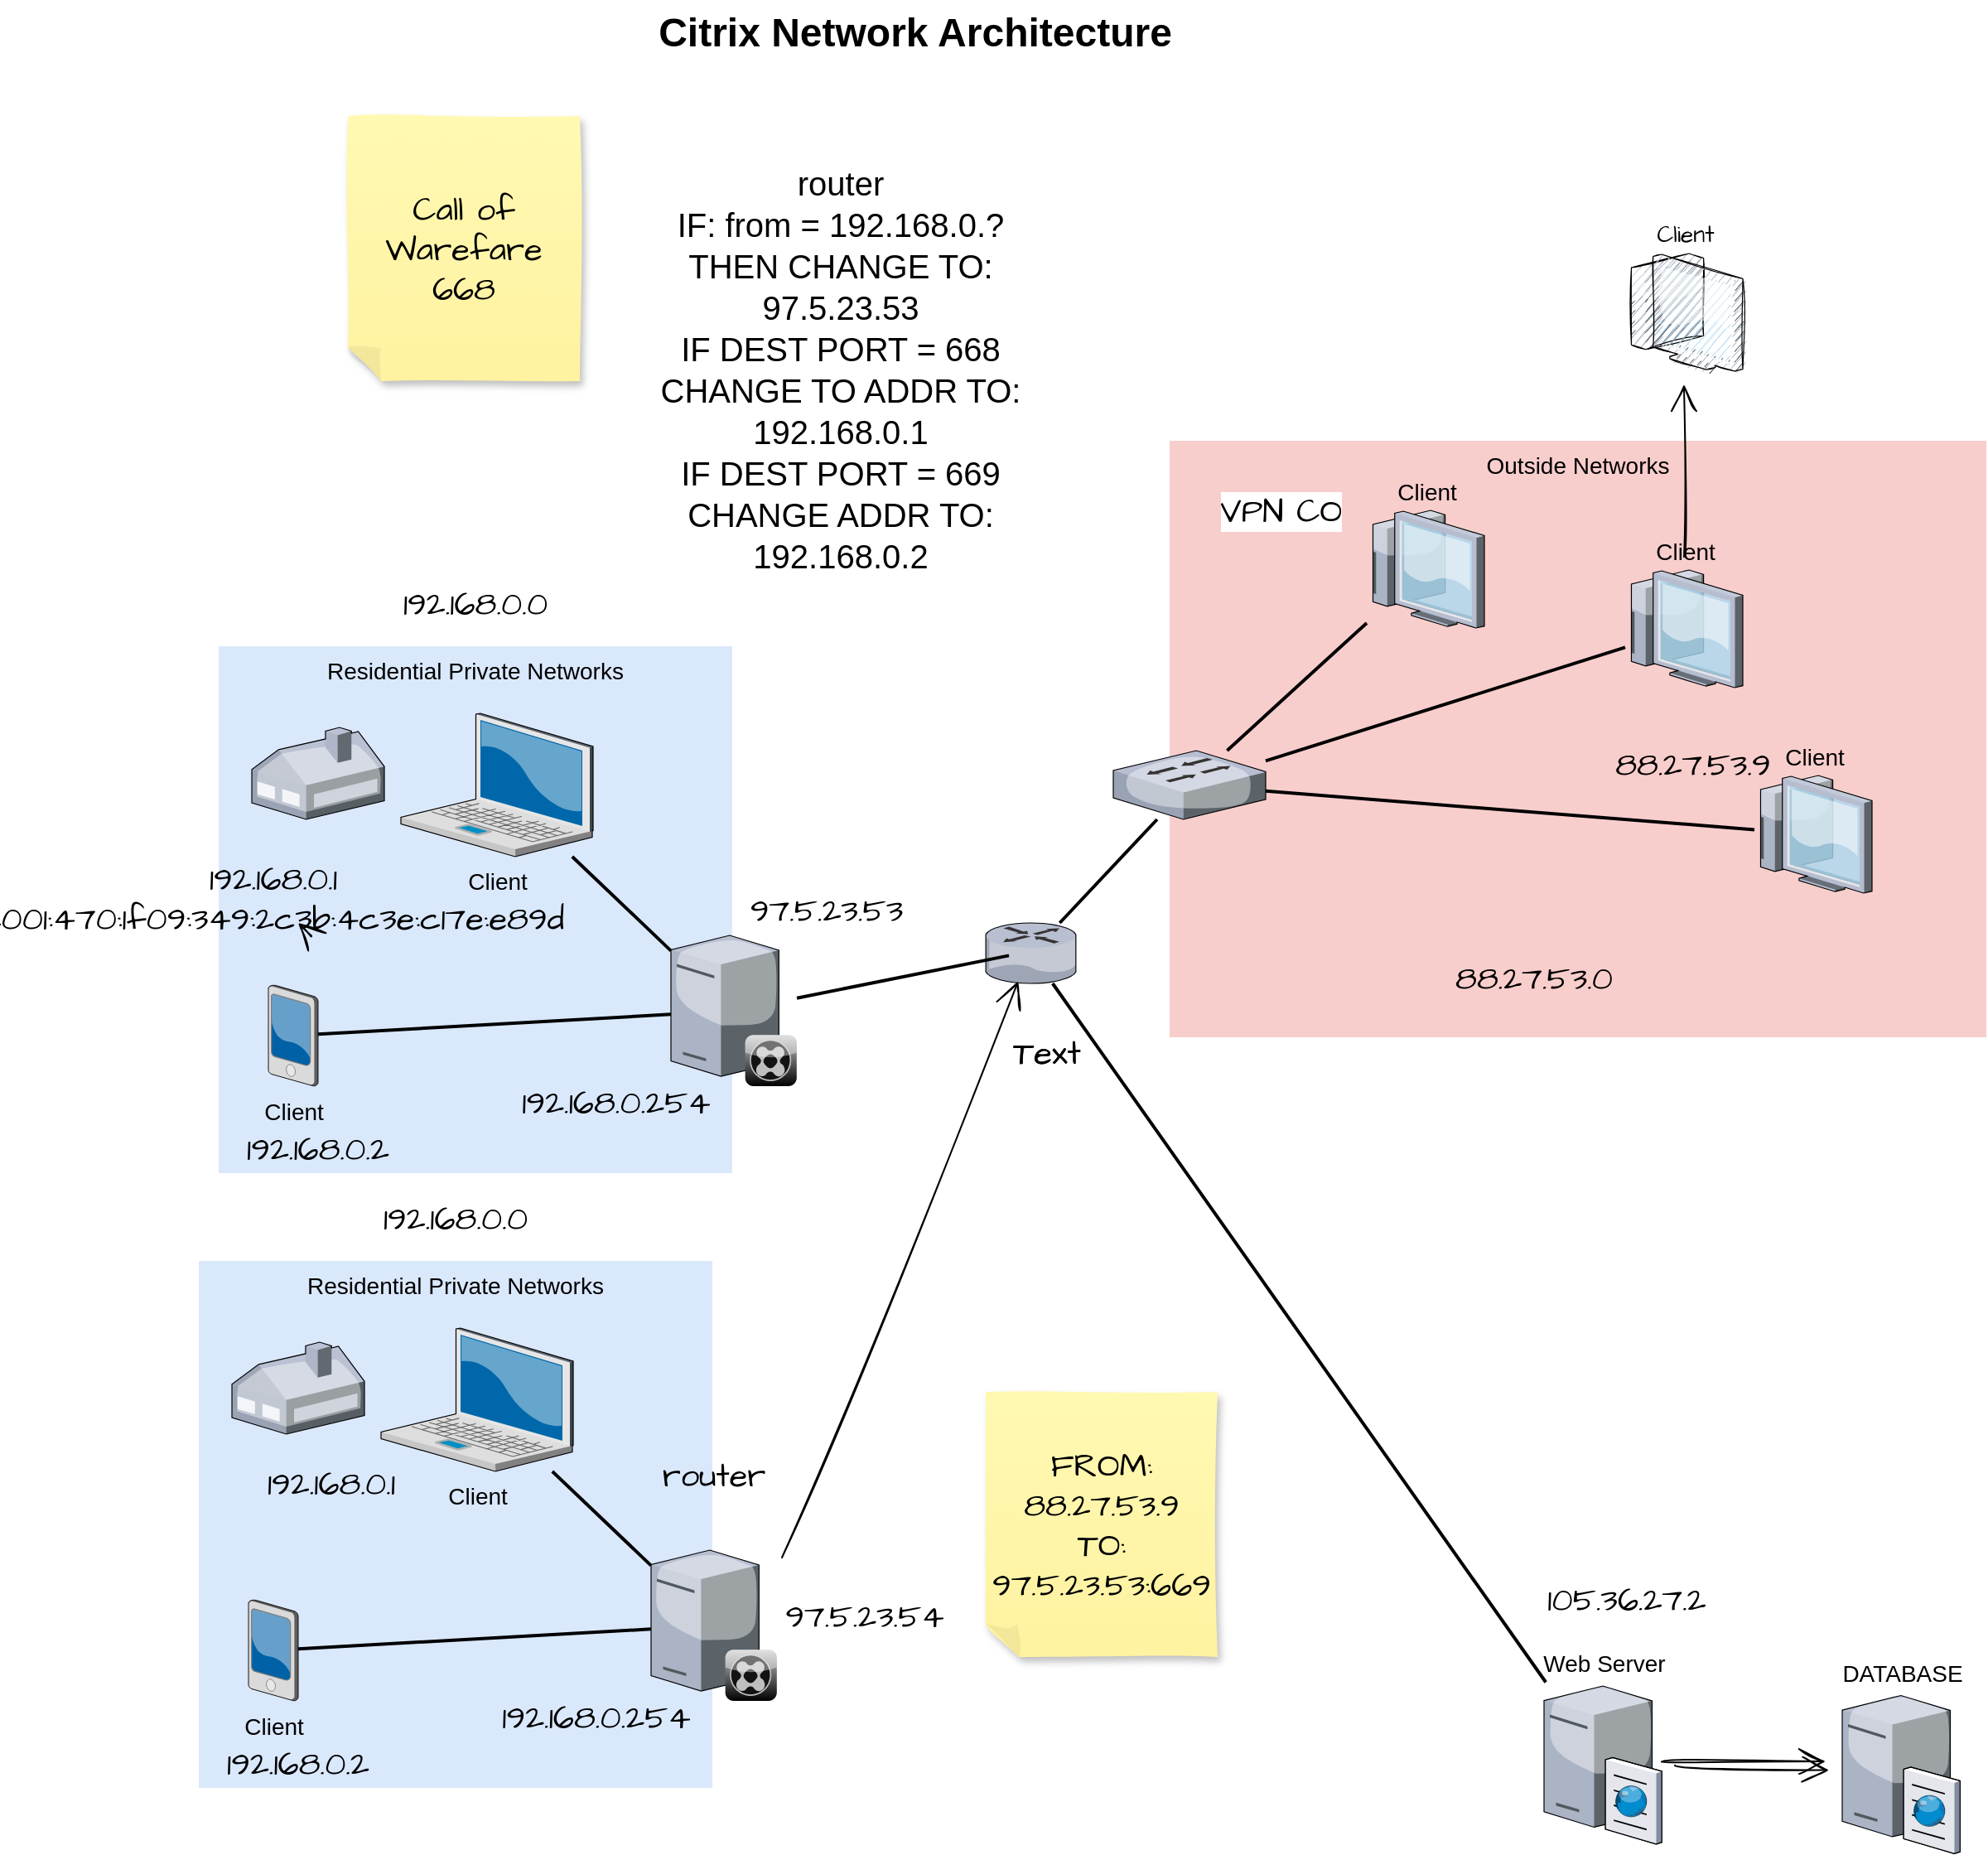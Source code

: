 <mxfile version="15.6.8" type="github">
  <diagram name="Page-1" id="e3a06f82-3646-2815-327d-82caf3d4e204">
    <mxGraphModel dx="2028" dy="1300" grid="1" gridSize="10" guides="1" tooltips="1" connect="1" arrows="1" fold="1" page="1" pageScale="1.5" pageWidth="1169" pageHeight="826" background="none" math="0" shadow="0">
      <root>
        <mxCell id="0" style=";html=1;" />
        <mxCell id="1" style=";html=1;" parent="0" />
        <mxCell id="6a7d8f32e03d9370-61" value="Outside Networks" style="whiteSpace=wrap;html=1;fillColor=#f8cecc;fontSize=14;strokeColor=none;verticalAlign=top;" parent="1" vertex="1">
          <mxGeometry x="1084" y="296" width="493" height="360" as="geometry" />
        </mxCell>
        <mxCell id="6a7d8f32e03d9370-58" value="Residential Private Networks" style="whiteSpace=wrap;html=1;fillColor=#dae8fc;fontSize=14;strokeColor=none;verticalAlign=top;" parent="1" vertex="1">
          <mxGeometry x="510" y="420" width="310" height="318" as="geometry" />
        </mxCell>
        <mxCell id="6a7d8f32e03d9370-36" style="edgeStyle=none;rounded=0;html=1;startSize=10;endSize=10;jettySize=auto;orthogonalLoop=1;fontSize=14;endArrow=none;endFill=0;strokeWidth=2;" parent="1" source="6a7d8f32e03d9370-1" target="6a7d8f32e03d9370-14" edge="1">
          <mxGeometry relative="1" as="geometry" />
        </mxCell>
        <mxCell id="6a7d8f32e03d9370-1" value="Client" style="verticalLabelPosition=bottom;aspect=fixed;html=1;verticalAlign=top;strokeColor=none;shape=mxgraph.citrix.laptop_2;fillColor=#66B2FF;gradientColor=#0066CC;fontSize=14;" parent="1" vertex="1">
          <mxGeometry x="620.0" y="460.5" width="116" height="86.5" as="geometry" />
        </mxCell>
        <mxCell id="6a7d8f32e03d9370-37" style="edgeStyle=none;rounded=0;html=1;startSize=10;endSize=10;jettySize=auto;orthogonalLoop=1;fontSize=14;endArrow=none;endFill=0;strokeWidth=2;" parent="1" source="6a7d8f32e03d9370-6" target="6a7d8f32e03d9370-14" edge="1">
          <mxGeometry relative="1" as="geometry" />
        </mxCell>
        <mxCell id="6a7d8f32e03d9370-6" value="Client" style="verticalLabelPosition=bottom;aspect=fixed;html=1;verticalAlign=top;strokeColor=none;shape=mxgraph.citrix.pda;fillColor=#66B2FF;gradientColor=#0066CC;fontSize=14;" parent="1" vertex="1">
          <mxGeometry x="540" y="624.5" width="30" height="61" as="geometry" />
        </mxCell>
        <mxCell id="6a7d8f32e03d9370-51" style="edgeStyle=none;rounded=0;html=1;startSize=10;endSize=10;jettySize=auto;orthogonalLoop=1;fontSize=14;endArrow=none;endFill=0;strokeWidth=2;" parent="1" source="6a7d8f32e03d9370-13" target="6a7d8f32e03d9370-15" edge="1">
          <mxGeometry relative="1" as="geometry" />
        </mxCell>
        <mxCell id="6a7d8f32e03d9370-52" style="edgeStyle=none;rounded=0;html=1;startSize=10;endSize=10;jettySize=auto;orthogonalLoop=1;fontSize=14;endArrow=none;endFill=0;strokeWidth=2;" parent="1" source="6a7d8f32e03d9370-13" target="6a7d8f32e03d9370-26" edge="1">
          <mxGeometry relative="1" as="geometry" />
        </mxCell>
        <mxCell id="6a7d8f32e03d9370-13" value="" style="verticalLabelPosition=bottom;aspect=fixed;html=1;verticalAlign=top;strokeColor=none;shape=mxgraph.citrix.router;fillColor=#66B2FF;gradientColor=#0066CC;fontSize=14;" parent="1" vertex="1">
          <mxGeometry x="973" y="587" width="55" height="36.5" as="geometry" />
        </mxCell>
        <mxCell id="6a7d8f32e03d9370-38" style="edgeStyle=none;rounded=0;html=1;startSize=10;endSize=10;jettySize=auto;orthogonalLoop=1;fontSize=14;endArrow=none;endFill=0;strokeWidth=2;entryX=0.255;entryY=0.539;entryDx=0;entryDy=0;entryPerimeter=0;" parent="1" source="6a7d8f32e03d9370-14" target="6a7d8f32e03d9370-13" edge="1">
          <mxGeometry relative="1" as="geometry">
            <mxPoint x="675" y="902" as="targetPoint" />
            <Array as="points" />
          </mxGeometry>
        </mxCell>
        <mxCell id="6a7d8f32e03d9370-14" value="" style="verticalLabelPosition=bottom;aspect=fixed;html=1;verticalAlign=top;strokeColor=none;shape=mxgraph.citrix.xenclient_synchronizer;fillColor=#CCCCCC;gradientColor=#000000;gradientDirection=south;fontSize=14;" parent="1" vertex="1">
          <mxGeometry x="783.0" y="594.5" width="76" height="91" as="geometry" />
        </mxCell>
        <mxCell id="-97BFzm_KFgKQTm4JAnl-47" value="" style="edgeStyle=none;curved=1;rounded=0;sketch=1;hachureGap=4;orthogonalLoop=1;jettySize=auto;html=1;fontFamily=Architects Daughter;fontSource=https%3A%2F%2Ffonts.googleapis.com%2Fcss%3Ffamily%3DArchitects%2BDaughter;fontSize=16;endArrow=open;startSize=14;endSize=14;sourcePerimeterSpacing=8;targetPerimeterSpacing=8;" parent="1" source="6a7d8f32e03d9370-15" target="-97BFzm_KFgKQTm4JAnl-44" edge="1">
          <mxGeometry relative="1" as="geometry" />
        </mxCell>
        <mxCell id="6a7d8f32e03d9370-15" value="Web Server" style="verticalLabelPosition=top;aspect=fixed;html=1;verticalAlign=bottom;strokeColor=none;shape=mxgraph.citrix.cache_server;fillColor=#66B2FF;gradientColor=#0066CC;fontSize=14;labelPosition=center;align=center;" parent="1" vertex="1">
          <mxGeometry x="1310" y="1045.25" width="71" height="97.5" as="geometry" />
        </mxCell>
        <mxCell id="6a7d8f32e03d9370-23" value="" style="verticalLabelPosition=bottom;aspect=fixed;html=1;verticalAlign=top;strokeColor=none;shape=mxgraph.citrix.home_office;fillColor=#66B2FF;gradientColor=#0066CC;fontSize=14;" parent="1" vertex="1">
          <mxGeometry x="530" y="469" width="80" height="55.5" as="geometry" />
        </mxCell>
        <mxCell id="6a7d8f32e03d9370-53" style="edgeStyle=none;rounded=0;html=1;startSize=10;endSize=10;jettySize=auto;orthogonalLoop=1;fontSize=14;endArrow=none;endFill=0;strokeWidth=2;" parent="1" source="6a7d8f32e03d9370-26" target="6a7d8f32e03d9370-29" edge="1">
          <mxGeometry relative="1" as="geometry" />
        </mxCell>
        <mxCell id="6a7d8f32e03d9370-54" style="edgeStyle=none;rounded=0;html=1;startSize=10;endSize=10;jettySize=auto;orthogonalLoop=1;fontSize=14;endArrow=none;endFill=0;strokeWidth=2;" parent="1" source="6a7d8f32e03d9370-26" target="6a7d8f32e03d9370-28" edge="1">
          <mxGeometry relative="1" as="geometry" />
        </mxCell>
        <mxCell id="6a7d8f32e03d9370-55" style="edgeStyle=none;rounded=0;html=1;startSize=10;endSize=10;jettySize=auto;orthogonalLoop=1;fontSize=14;endArrow=none;endFill=0;strokeWidth=2;" parent="1" source="6a7d8f32e03d9370-26" target="6a7d8f32e03d9370-27" edge="1">
          <mxGeometry relative="1" as="geometry" />
        </mxCell>
        <mxCell id="6a7d8f32e03d9370-26" value="" style="verticalLabelPosition=bottom;aspect=fixed;html=1;verticalAlign=top;strokeColor=none;shape=mxgraph.citrix.switch;fillColor=#66B2FF;gradientColor=#0066CC;fontSize=14;" parent="1" vertex="1">
          <mxGeometry x="1050" y="483" width="92" height="41.5" as="geometry" />
        </mxCell>
        <mxCell id="6a7d8f32e03d9370-27" value="Client" style="verticalLabelPosition=top;aspect=fixed;html=1;verticalAlign=bottom;strokeColor=none;shape=mxgraph.citrix.thin_client;fillColor=#66B2FF;gradientColor=#0066CC;fontSize=14;labelPosition=center;align=center;" parent="1" vertex="1">
          <mxGeometry x="1437" y="498" width="71" height="71" as="geometry" />
        </mxCell>
        <mxCell id="-97BFzm_KFgKQTm4JAnl-29" value="" style="edgeStyle=none;curved=1;rounded=0;sketch=1;hachureGap=4;orthogonalLoop=1;jettySize=auto;html=1;fontFamily=Architects Daughter;fontSource=https%3A%2F%2Ffonts.googleapis.com%2Fcss%3Ffamily%3DArchitects%2BDaughter;fontSize=16;endArrow=open;startSize=14;endSize=14;sourcePerimeterSpacing=8;targetPerimeterSpacing=8;" parent="1" source="6a7d8f32e03d9370-28" target="-97BFzm_KFgKQTm4JAnl-28" edge="1">
          <mxGeometry relative="1" as="geometry" />
        </mxCell>
        <mxCell id="-97BFzm_KFgKQTm4JAnl-30" value="VPN CO" style="edgeLabel;html=1;align=center;verticalAlign=middle;resizable=0;points=[];fontSize=20;fontFamily=Architects Daughter;" parent="-97BFzm_KFgKQTm4JAnl-29" vertex="1" connectable="0">
          <mxGeometry x="-0.251" y="3" relative="1" as="geometry">
            <mxPoint x="-241" y="11" as="offset" />
          </mxGeometry>
        </mxCell>
        <mxCell id="6a7d8f32e03d9370-28" value="Client" style="verticalLabelPosition=top;aspect=fixed;html=1;verticalAlign=bottom;strokeColor=none;shape=mxgraph.citrix.thin_client;fillColor=#66B2FF;gradientColor=#0066CC;fontSize=14;labelPosition=center;align=center;" parent="1" vertex="1">
          <mxGeometry x="1359" y="374" width="71" height="71" as="geometry" />
        </mxCell>
        <mxCell id="6a7d8f32e03d9370-29" value="Client" style="verticalLabelPosition=top;aspect=fixed;html=1;verticalAlign=bottom;strokeColor=none;shape=mxgraph.citrix.thin_client;fillColor=#66B2FF;gradientColor=#0066CC;fontSize=14;labelPosition=center;align=center;" parent="1" vertex="1">
          <mxGeometry x="1203" y="338" width="71" height="71" as="geometry" />
        </mxCell>
        <mxCell id="6a7d8f32e03d9370-62" value="Citrix Network Architecture" style="text;strokeColor=none;fillColor=none;html=1;fontSize=24;fontStyle=1;verticalAlign=middle;align=center;" parent="1" vertex="1">
          <mxGeometry x="499" y="30" width="861" height="40" as="geometry" />
        </mxCell>
        <mxCell id="-97BFzm_KFgKQTm4JAnl-1" value="&lt;div&gt;&lt;font face=&quot;Helvetica&quot;&gt;router&lt;/font&gt;&lt;/div&gt;&lt;div&gt;&lt;font face=&quot;Helvetica&quot;&gt;IF: from = 192.168.0.?&lt;/font&gt;&lt;/div&gt;&lt;div&gt;&lt;font face=&quot;Helvetica&quot;&gt;THEN CHANGE TO:&lt;/font&gt;&lt;/div&gt;&lt;div&gt;&lt;font face=&quot;Helvetica&quot;&gt;97.5.23.53&lt;/font&gt;&lt;/div&gt;&lt;div&gt;&lt;font face=&quot;Helvetica&quot;&gt;IF DEST PORT = 668&lt;/font&gt;&lt;/div&gt;&lt;div&gt;&lt;font face=&quot;Helvetica&quot;&gt;CHANGE TO ADDR TO: 192.168.0.1&lt;/font&gt;&lt;/div&gt;&lt;div&gt;&lt;font face=&quot;Helvetica&quot;&gt;IF DEST PORT = 669&lt;/font&gt;&lt;/div&gt;&lt;div&gt;&lt;font face=&quot;Helvetica&quot;&gt;CHANGE ADDR TO: 192.168.0.2&lt;br&gt;&lt;/font&gt;&lt;/div&gt;" style="text;strokeColor=none;fillColor=none;html=1;align=center;verticalAlign=middle;whiteSpace=wrap;rounded=0;sketch=1;hachureGap=4;pointerEvents=0;fontFamily=Architects Daughter;fontSource=https%3A%2F%2Ffonts.googleapis.com%2Fcss%3Ffamily%3DArchitects%2BDaughter;fontSize=20;" parent="1" vertex="1">
          <mxGeometry x="750" y="210" width="271" height="86" as="geometry" />
        </mxCell>
        <mxCell id="-97BFzm_KFgKQTm4JAnl-2" value="192.168.0.0" style="text;strokeColor=none;fillColor=none;html=1;align=center;verticalAlign=middle;whiteSpace=wrap;rounded=0;sketch=1;hachureGap=4;pointerEvents=0;fontFamily=Architects Daughter;fontSource=https%3A%2F%2Ffonts.googleapis.com%2Fcss%3Ffamily%3DArchitects%2BDaughter;fontSize=20;" parent="1" vertex="1">
          <mxGeometry x="635" y="379" width="60" height="30" as="geometry" />
        </mxCell>
        <mxCell id="-97BFzm_KFgKQTm4JAnl-3" value="&lt;div&gt;192.168.0.1&lt;/div&gt;&lt;div&gt;2001:470:1f09:349:2c3b:4c3e:c17e:e89d&lt;br&gt;&lt;/div&gt;" style="text;strokeColor=none;fillColor=none;html=1;align=center;verticalAlign=middle;whiteSpace=wrap;rounded=0;sketch=1;hachureGap=4;pointerEvents=0;fontFamily=Architects Daughter;fontSource=https%3A%2F%2Ffonts.googleapis.com%2Fcss%3Ffamily%3DArchitects%2BDaughter;fontSize=20;" parent="1" vertex="1">
          <mxGeometry x="513" y="557" width="60" height="30" as="geometry" />
        </mxCell>
        <mxCell id="-97BFzm_KFgKQTm4JAnl-4" value="192.168.0.2" style="text;strokeColor=none;fillColor=none;html=1;align=center;verticalAlign=middle;whiteSpace=wrap;rounded=0;sketch=1;hachureGap=4;pointerEvents=0;fontFamily=Architects Daughter;fontSource=https%3A%2F%2Ffonts.googleapis.com%2Fcss%3Ffamily%3DArchitects%2BDaughter;fontSize=20;" parent="1" vertex="1">
          <mxGeometry x="540" y="708" width="60" height="30" as="geometry" />
        </mxCell>
        <mxCell id="-97BFzm_KFgKQTm4JAnl-5" value="192.168.0.254" style="text;strokeColor=none;fillColor=none;html=1;align=center;verticalAlign=middle;whiteSpace=wrap;rounded=0;sketch=1;hachureGap=4;pointerEvents=0;fontFamily=Architects Daughter;fontSource=https%3A%2F%2Ffonts.googleapis.com%2Fcss%3Ffamily%3DArchitects%2BDaughter;fontSize=20;" parent="1" vertex="1">
          <mxGeometry x="720" y="680" width="60" height="30" as="geometry" />
        </mxCell>
        <mxCell id="-97BFzm_KFgKQTm4JAnl-6" value="97.5.23.53" style="text;strokeColor=none;fillColor=none;html=1;align=center;verticalAlign=middle;whiteSpace=wrap;rounded=0;sketch=1;hachureGap=4;pointerEvents=0;fontFamily=Architects Daughter;fontSource=https%3A%2F%2Ffonts.googleapis.com%2Fcss%3Ffamily%3DArchitects%2BDaughter;fontSize=20;" parent="1" vertex="1">
          <mxGeometry x="847" y="564" width="60" height="30" as="geometry" />
        </mxCell>
        <mxCell id="-97BFzm_KFgKQTm4JAnl-7" value="105.36.27.2" style="text;strokeColor=none;fillColor=none;html=1;align=center;verticalAlign=middle;whiteSpace=wrap;rounded=0;sketch=1;hachureGap=4;pointerEvents=0;fontFamily=Architects Daughter;fontSource=https%3A%2F%2Ffonts.googleapis.com%2Fcss%3Ffamily%3DArchitects%2BDaughter;fontSize=20;" parent="1" vertex="1">
          <mxGeometry x="1330" y="980" width="60" height="30" as="geometry" />
        </mxCell>
        <mxCell id="-97BFzm_KFgKQTm4JAnl-8" value="88.27.53.0" style="text;strokeColor=none;fillColor=none;html=1;align=center;verticalAlign=middle;whiteSpace=wrap;rounded=0;sketch=1;hachureGap=4;pointerEvents=0;fontFamily=Architects Daughter;fontSource=https%3A%2F%2Ffonts.googleapis.com%2Fcss%3Ffamily%3DArchitects%2BDaughter;fontSize=20;" parent="1" vertex="1">
          <mxGeometry x="1274" y="605" width="60" height="30" as="geometry" />
        </mxCell>
        <mxCell id="-97BFzm_KFgKQTm4JAnl-9" value="Residential Private Networks" style="whiteSpace=wrap;html=1;fillColor=#dae8fc;fontSize=14;strokeColor=none;verticalAlign=top;" parent="1" vertex="1">
          <mxGeometry x="498" y="791" width="310" height="318" as="geometry" />
        </mxCell>
        <mxCell id="-97BFzm_KFgKQTm4JAnl-10" style="edgeStyle=none;rounded=0;html=1;startSize=10;endSize=10;jettySize=auto;orthogonalLoop=1;fontSize=14;endArrow=none;endFill=0;strokeWidth=2;" parent="1" source="-97BFzm_KFgKQTm4JAnl-11" target="-97BFzm_KFgKQTm4JAnl-14" edge="1">
          <mxGeometry relative="1" as="geometry" />
        </mxCell>
        <mxCell id="-97BFzm_KFgKQTm4JAnl-11" value="Client" style="verticalLabelPosition=bottom;aspect=fixed;html=1;verticalAlign=top;strokeColor=none;shape=mxgraph.citrix.laptop_2;fillColor=#66B2FF;gradientColor=#0066CC;fontSize=14;" parent="1" vertex="1">
          <mxGeometry x="608.0" y="831.5" width="116" height="86.5" as="geometry" />
        </mxCell>
        <mxCell id="-97BFzm_KFgKQTm4JAnl-12" style="edgeStyle=none;rounded=0;html=1;startSize=10;endSize=10;jettySize=auto;orthogonalLoop=1;fontSize=14;endArrow=none;endFill=0;strokeWidth=2;" parent="1" source="-97BFzm_KFgKQTm4JAnl-13" target="-97BFzm_KFgKQTm4JAnl-14" edge="1">
          <mxGeometry relative="1" as="geometry" />
        </mxCell>
        <mxCell id="-97BFzm_KFgKQTm4JAnl-13" value="Client" style="verticalLabelPosition=bottom;aspect=fixed;html=1;verticalAlign=top;strokeColor=none;shape=mxgraph.citrix.pda;fillColor=#66B2FF;gradientColor=#0066CC;fontSize=14;" parent="1" vertex="1">
          <mxGeometry x="528" y="995.5" width="30" height="61" as="geometry" />
        </mxCell>
        <mxCell id="-97BFzm_KFgKQTm4JAnl-14" value="" style="verticalLabelPosition=bottom;aspect=fixed;html=1;verticalAlign=top;strokeColor=none;shape=mxgraph.citrix.xenclient_synchronizer;fillColor=#CCCCCC;gradientColor=#000000;gradientDirection=south;fontSize=14;" parent="1" vertex="1">
          <mxGeometry x="771.0" y="965.5" width="76" height="91" as="geometry" />
        </mxCell>
        <mxCell id="-97BFzm_KFgKQTm4JAnl-15" value="" style="verticalLabelPosition=bottom;aspect=fixed;html=1;verticalAlign=top;strokeColor=none;shape=mxgraph.citrix.home_office;fillColor=#66B2FF;gradientColor=#0066CC;fontSize=14;" parent="1" vertex="1">
          <mxGeometry x="518" y="840" width="80" height="55.5" as="geometry" />
        </mxCell>
        <mxCell id="-97BFzm_KFgKQTm4JAnl-16" value="router" style="text;strokeColor=none;fillColor=none;html=1;align=center;verticalAlign=middle;whiteSpace=wrap;rounded=0;sketch=1;hachureGap=4;pointerEvents=0;fontFamily=Architects Daughter;fontSource=https%3A%2F%2Ffonts.googleapis.com%2Fcss%3Ffamily%3DArchitects%2BDaughter;fontSize=20;" parent="1" vertex="1">
          <mxGeometry x="779" y="905" width="60" height="30" as="geometry" />
        </mxCell>
        <mxCell id="-97BFzm_KFgKQTm4JAnl-17" value="192.168.0.0" style="text;strokeColor=none;fillColor=none;html=1;align=center;verticalAlign=middle;whiteSpace=wrap;rounded=0;sketch=1;hachureGap=4;pointerEvents=0;fontFamily=Architects Daughter;fontSource=https%3A%2F%2Ffonts.googleapis.com%2Fcss%3Ffamily%3DArchitects%2BDaughter;fontSize=20;" parent="1" vertex="1">
          <mxGeometry x="623" y="750" width="60" height="30" as="geometry" />
        </mxCell>
        <mxCell id="-97BFzm_KFgKQTm4JAnl-18" value="192.168.0.1" style="text;strokeColor=none;fillColor=none;html=1;align=center;verticalAlign=middle;whiteSpace=wrap;rounded=0;sketch=1;hachureGap=4;pointerEvents=0;fontFamily=Architects Daughter;fontSource=https%3A%2F%2Ffonts.googleapis.com%2Fcss%3Ffamily%3DArchitects%2BDaughter;fontSize=20;" parent="1" vertex="1">
          <mxGeometry x="548" y="910" width="60" height="30" as="geometry" />
        </mxCell>
        <mxCell id="-97BFzm_KFgKQTm4JAnl-19" value="192.168.0.2" style="text;strokeColor=none;fillColor=none;html=1;align=center;verticalAlign=middle;whiteSpace=wrap;rounded=0;sketch=1;hachureGap=4;pointerEvents=0;fontFamily=Architects Daughter;fontSource=https%3A%2F%2Ffonts.googleapis.com%2Fcss%3Ffamily%3DArchitects%2BDaughter;fontSize=20;" parent="1" vertex="1">
          <mxGeometry x="528" y="1079" width="60" height="30" as="geometry" />
        </mxCell>
        <mxCell id="-97BFzm_KFgKQTm4JAnl-20" value="192.168.0.254" style="text;strokeColor=none;fillColor=none;html=1;align=center;verticalAlign=middle;whiteSpace=wrap;rounded=0;sketch=1;hachureGap=4;pointerEvents=0;fontFamily=Architects Daughter;fontSource=https%3A%2F%2Ffonts.googleapis.com%2Fcss%3Ffamily%3DArchitects%2BDaughter;fontSize=20;" parent="1" vertex="1">
          <mxGeometry x="708" y="1051" width="60" height="30" as="geometry" />
        </mxCell>
        <mxCell id="-97BFzm_KFgKQTm4JAnl-22" value="" style="edgeStyle=none;orthogonalLoop=1;jettySize=auto;html=1;rounded=0;sketch=1;hachureGap=4;fontFamily=Architects Daughter;fontSource=https%3A%2F%2Ffonts.googleapis.com%2Fcss%3Ffamily%3DArchitects%2BDaughter;fontSize=16;endArrow=open;startSize=14;endSize=14;sourcePerimeterSpacing=8;targetPerimeterSpacing=8;curved=1;entryX=0.356;entryY=0.965;entryDx=0;entryDy=0;entryPerimeter=0;" parent="1" target="6a7d8f32e03d9370-13" edge="1">
          <mxGeometry width="120" relative="1" as="geometry">
            <mxPoint x="850" y="970" as="sourcePoint" />
            <mxPoint x="880" y="680" as="targetPoint" />
            <Array as="points">
              <mxPoint x="900" y="860" />
            </Array>
          </mxGeometry>
        </mxCell>
        <mxCell id="-97BFzm_KFgKQTm4JAnl-24" value="97.5.23.54" style="text;strokeColor=none;fillColor=none;html=1;align=center;verticalAlign=middle;whiteSpace=wrap;rounded=0;sketch=1;hachureGap=4;pointerEvents=0;fontFamily=Architects Daughter;fontSource=https%3A%2F%2Ffonts.googleapis.com%2Fcss%3Ffamily%3DArchitects%2BDaughter;fontSize=20;" parent="1" vertex="1">
          <mxGeometry x="870" y="990" width="60" height="30" as="geometry" />
        </mxCell>
        <mxCell id="-97BFzm_KFgKQTm4JAnl-25" value="&lt;div&gt;FROM: 88.27.53.9&lt;/div&gt;&lt;div&gt;TO: 97.5.23.53:669&lt;br&gt;&lt;/div&gt;" style="shape=note;whiteSpace=wrap;html=1;backgroundOutline=1;fontColor=#000000;darkOpacity=0.05;fillColor=#FFF9B2;strokeColor=none;fillStyle=solid;direction=west;gradientDirection=north;gradientColor=#FFF2A1;shadow=1;size=20;pointerEvents=1;sketch=1;hachureGap=4;fontFamily=Architects Daughter;fontSource=https%3A%2F%2Ffonts.googleapis.com%2Fcss%3Ffamily%3DArchitects%2BDaughter;fontSize=20;" parent="1" vertex="1">
          <mxGeometry x="973" y="870" width="140" height="160" as="geometry" />
        </mxCell>
        <mxCell id="-97BFzm_KFgKQTm4JAnl-28" value="Client" style="verticalLabelPosition=top;aspect=fixed;html=1;verticalAlign=bottom;strokeColor=none;shape=mxgraph.citrix.thin_client;fillColor=#66B2FF;gradientColor=#0066CC;fontSize=14;labelPosition=center;align=center;sketch=1;hachureGap=4;pointerEvents=0;fontFamily=Architects Daughter;fontSource=https%3A%2F%2Ffonts.googleapis.com%2Fcss%3Ffamily%3DArchitects%2BDaughter;" parent="1" vertex="1">
          <mxGeometry x="1359" y="183" width="71" height="71" as="geometry" />
        </mxCell>
        <mxCell id="-97BFzm_KFgKQTm4JAnl-38" value="&lt;div&gt;Call of Warefare&lt;/div&gt;&lt;div&gt;668&lt;br&gt;&lt;/div&gt;" style="shape=note;whiteSpace=wrap;html=1;backgroundOutline=1;fontColor=#000000;darkOpacity=0.05;fillColor=#FFF9B2;strokeColor=none;fillStyle=solid;direction=west;gradientDirection=north;gradientColor=#FFF2A1;shadow=1;size=20;pointerEvents=1;sketch=1;hachureGap=4;fontFamily=Architects Daughter;fontSource=https%3A%2F%2Ffonts.googleapis.com%2Fcss%3Ffamily%3DArchitects%2BDaughter;fontSize=20;" parent="1" vertex="1">
          <mxGeometry x="588" y="100" width="140" height="160" as="geometry" />
        </mxCell>
        <mxCell id="-97BFzm_KFgKQTm4JAnl-41" value="88.27.53.9" style="text;strokeColor=none;fillColor=none;html=1;align=center;verticalAlign=middle;whiteSpace=wrap;rounded=0;sketch=1;hachureGap=4;pointerEvents=0;fontFamily=Architects Daughter;fontSource=https%3A%2F%2Ffonts.googleapis.com%2Fcss%3Ffamily%3DArchitects%2BDaughter;fontSize=20;" parent="1" vertex="1">
          <mxGeometry x="1370" y="476" width="60" height="30" as="geometry" />
        </mxCell>
        <mxCell id="-97BFzm_KFgKQTm4JAnl-42" value="Text" style="text;strokeColor=none;fillColor=none;html=1;align=center;verticalAlign=middle;whiteSpace=wrap;rounded=0;sketch=1;hachureGap=4;pointerEvents=0;fontFamily=Architects Daughter;fontSource=https%3A%2F%2Ffonts.googleapis.com%2Fcss%3Ffamily%3DArchitects%2BDaughter;fontSize=20;" parent="1" vertex="1">
          <mxGeometry x="980" y="650" width="60" height="30" as="geometry" />
        </mxCell>
        <mxCell id="-97BFzm_KFgKQTm4JAnl-43" value="Text" style="text;strokeColor=none;fillColor=none;html=1;align=center;verticalAlign=middle;whiteSpace=wrap;rounded=0;sketch=1;hachureGap=4;pointerEvents=0;fontFamily=Architects Daughter;fontSource=https%3A%2F%2Ffonts.googleapis.com%2Fcss%3Ffamily%3DArchitects%2BDaughter;fontSize=20;" parent="1" vertex="1">
          <mxGeometry x="980" y="650" width="60" height="30" as="geometry" />
        </mxCell>
        <mxCell id="-97BFzm_KFgKQTm4JAnl-44" value="DATABASE" style="verticalLabelPosition=top;aspect=fixed;html=1;verticalAlign=bottom;strokeColor=none;shape=mxgraph.citrix.cache_server;fillColor=#66B2FF;gradientColor=#0066CC;fontSize=14;labelPosition=center;align=center;" parent="1" vertex="1">
          <mxGeometry x="1490" y="1051" width="71" height="97.5" as="geometry" />
        </mxCell>
        <mxCell id="-97BFzm_KFgKQTm4JAnl-45" value="" style="edgeStyle=none;orthogonalLoop=1;jettySize=auto;html=1;rounded=0;sketch=1;hachureGap=4;fontFamily=Architects Daughter;fontSource=https%3A%2F%2Ffonts.googleapis.com%2Fcss%3Ffamily%3DArchitects%2BDaughter;fontSize=16;endArrow=open;startSize=14;endSize=14;sourcePerimeterSpacing=8;targetPerimeterSpacing=8;curved=1;" parent="1" edge="1">
          <mxGeometry width="120" relative="1" as="geometry">
            <mxPoint x="1381" y="1093.29" as="sourcePoint" />
            <mxPoint x="1480" y="1093" as="targetPoint" />
            <Array as="points" />
          </mxGeometry>
        </mxCell>
        <mxCell id="-97BFzm_KFgKQTm4JAnl-46" style="edgeStyle=none;curved=1;rounded=0;sketch=1;hachureGap=4;orthogonalLoop=1;jettySize=auto;html=1;entryX=0.75;entryY=1;entryDx=0;entryDy=0;fontFamily=Architects Daughter;fontSource=https%3A%2F%2Ffonts.googleapis.com%2Fcss%3Ffamily%3DArchitects%2BDaughter;fontSize=16;endArrow=open;startSize=14;endSize=14;sourcePerimeterSpacing=8;targetPerimeterSpacing=8;" parent="1" source="-97BFzm_KFgKQTm4JAnl-3" target="-97BFzm_KFgKQTm4JAnl-3" edge="1">
          <mxGeometry relative="1" as="geometry" />
        </mxCell>
      </root>
    </mxGraphModel>
  </diagram>
</mxfile>
